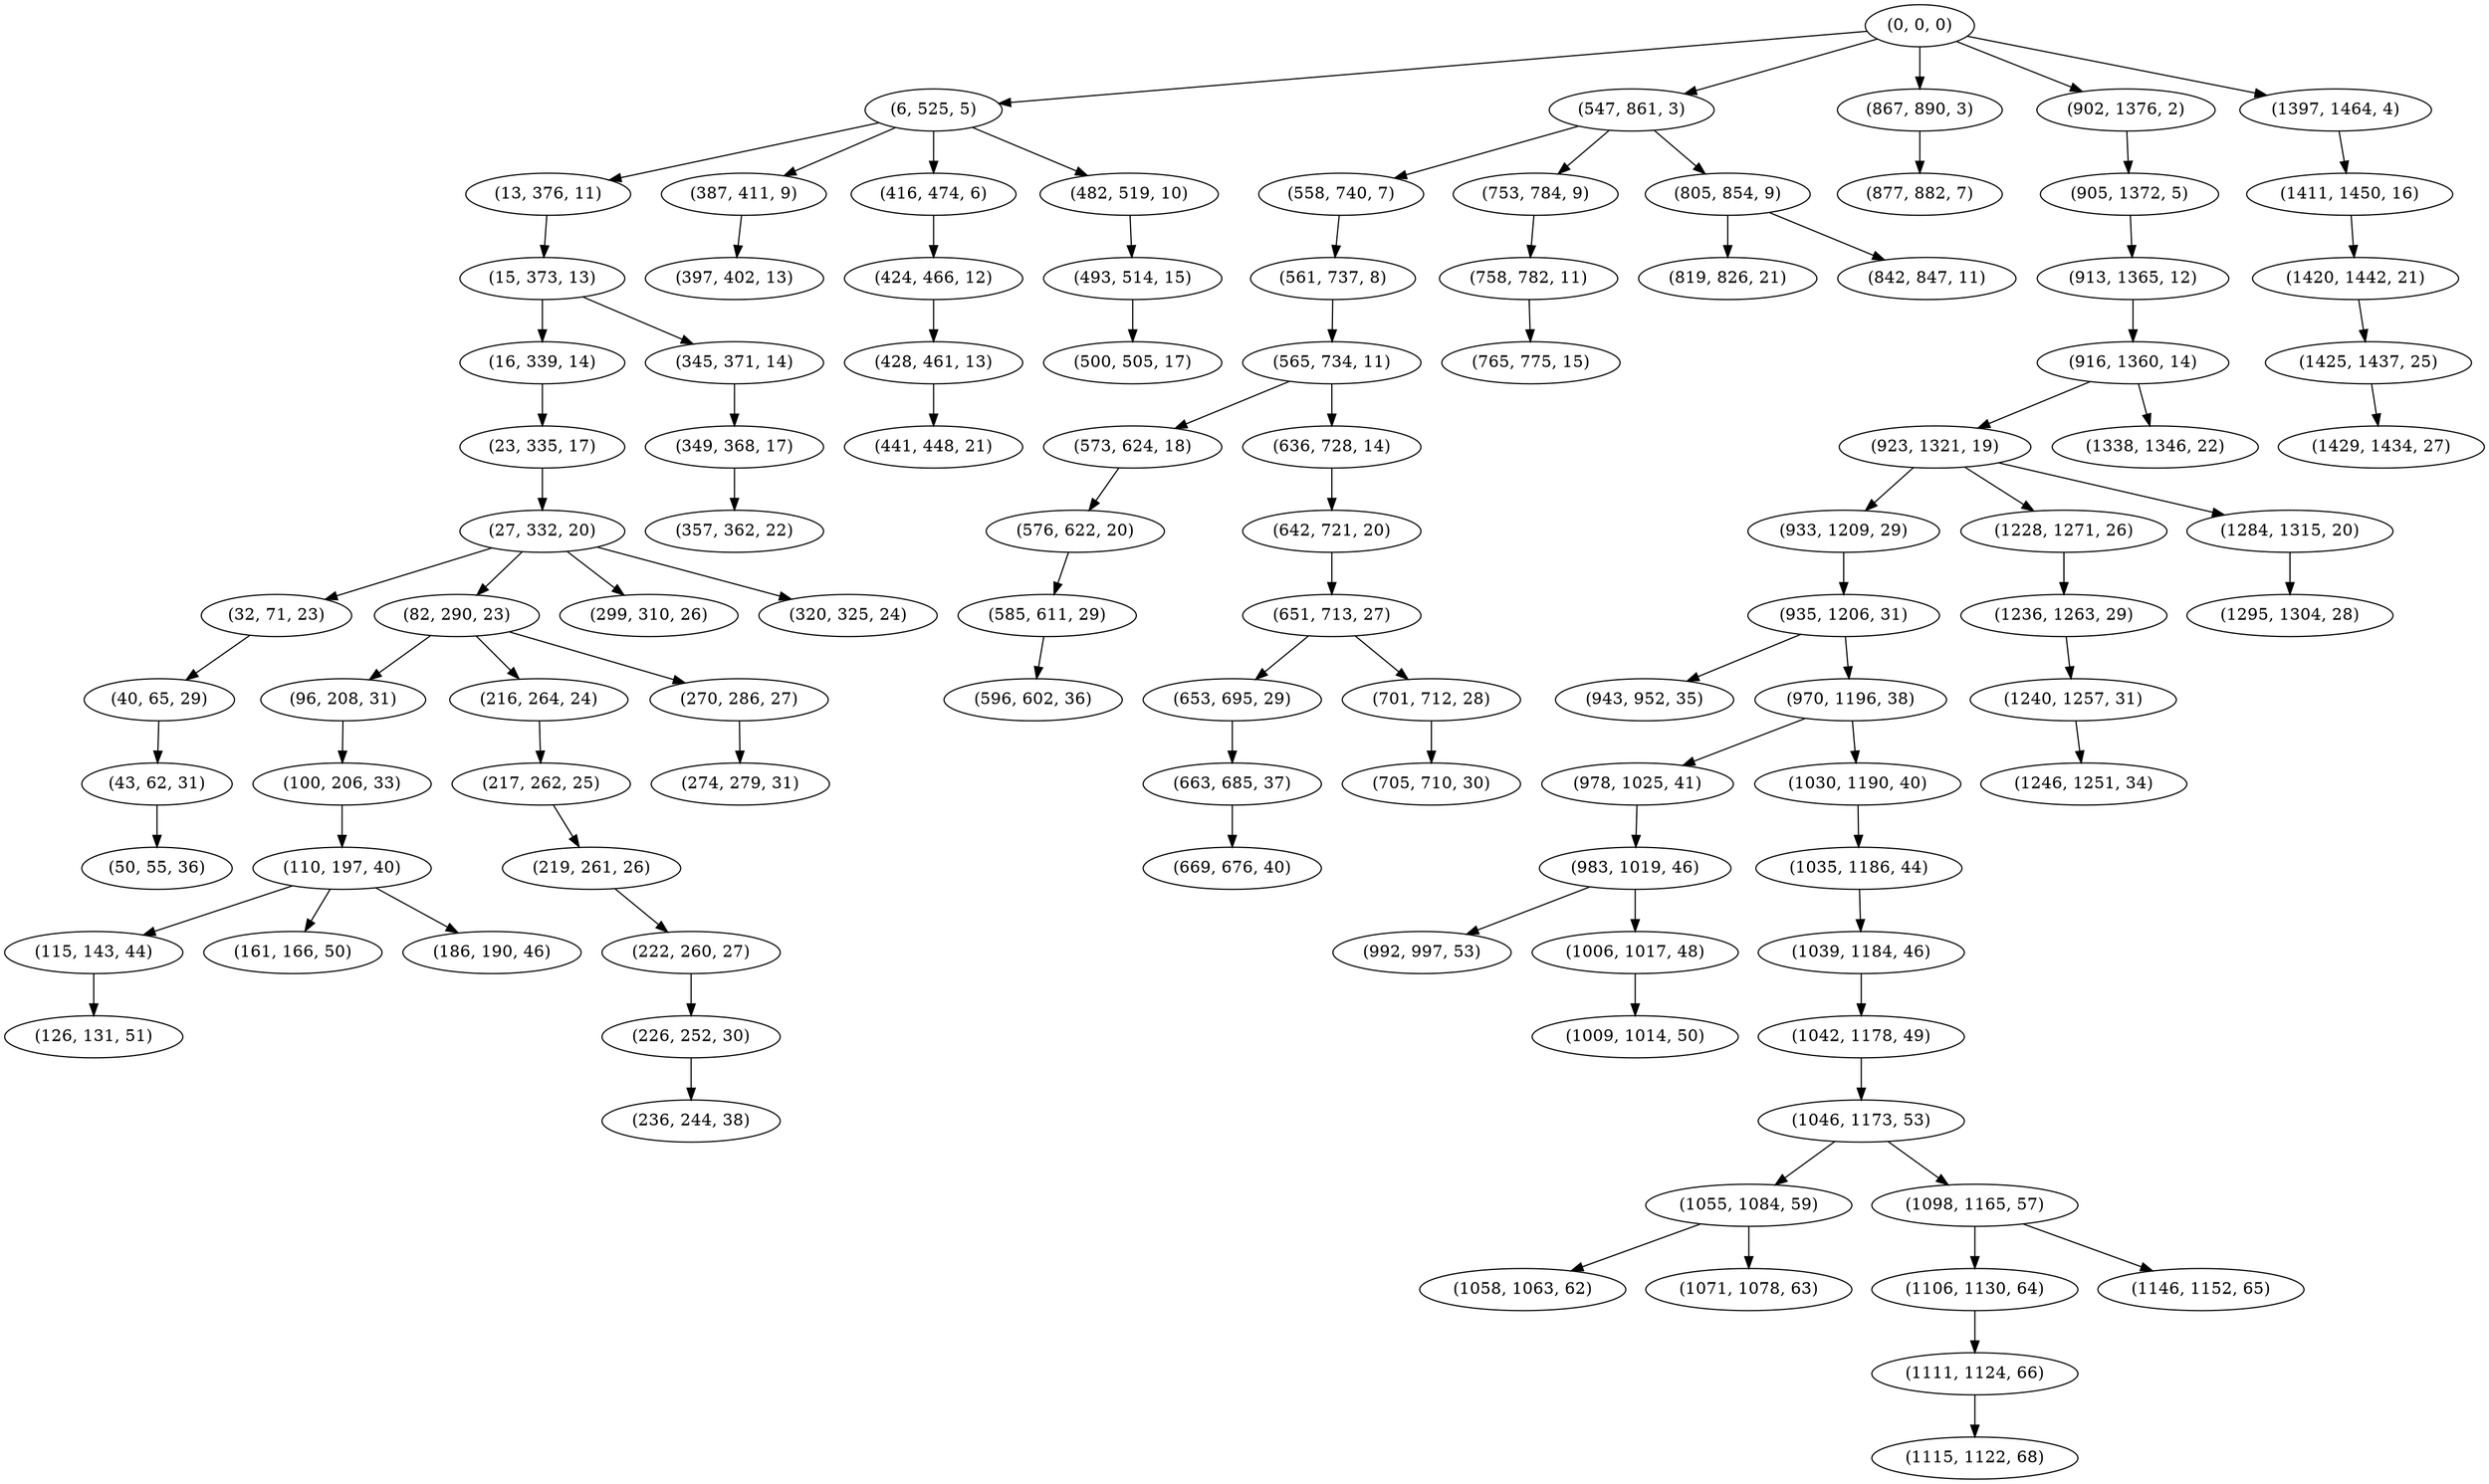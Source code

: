 digraph tree {
    "(0, 0, 0)";
    "(6, 525, 5)";
    "(13, 376, 11)";
    "(15, 373, 13)";
    "(16, 339, 14)";
    "(23, 335, 17)";
    "(27, 332, 20)";
    "(32, 71, 23)";
    "(40, 65, 29)";
    "(43, 62, 31)";
    "(50, 55, 36)";
    "(82, 290, 23)";
    "(96, 208, 31)";
    "(100, 206, 33)";
    "(110, 197, 40)";
    "(115, 143, 44)";
    "(126, 131, 51)";
    "(161, 166, 50)";
    "(186, 190, 46)";
    "(216, 264, 24)";
    "(217, 262, 25)";
    "(219, 261, 26)";
    "(222, 260, 27)";
    "(226, 252, 30)";
    "(236, 244, 38)";
    "(270, 286, 27)";
    "(274, 279, 31)";
    "(299, 310, 26)";
    "(320, 325, 24)";
    "(345, 371, 14)";
    "(349, 368, 17)";
    "(357, 362, 22)";
    "(387, 411, 9)";
    "(397, 402, 13)";
    "(416, 474, 6)";
    "(424, 466, 12)";
    "(428, 461, 13)";
    "(441, 448, 21)";
    "(482, 519, 10)";
    "(493, 514, 15)";
    "(500, 505, 17)";
    "(547, 861, 3)";
    "(558, 740, 7)";
    "(561, 737, 8)";
    "(565, 734, 11)";
    "(573, 624, 18)";
    "(576, 622, 20)";
    "(585, 611, 29)";
    "(596, 602, 36)";
    "(636, 728, 14)";
    "(642, 721, 20)";
    "(651, 713, 27)";
    "(653, 695, 29)";
    "(663, 685, 37)";
    "(669, 676, 40)";
    "(701, 712, 28)";
    "(705, 710, 30)";
    "(753, 784, 9)";
    "(758, 782, 11)";
    "(765, 775, 15)";
    "(805, 854, 9)";
    "(819, 826, 21)";
    "(842, 847, 11)";
    "(867, 890, 3)";
    "(877, 882, 7)";
    "(902, 1376, 2)";
    "(905, 1372, 5)";
    "(913, 1365, 12)";
    "(916, 1360, 14)";
    "(923, 1321, 19)";
    "(933, 1209, 29)";
    "(935, 1206, 31)";
    "(943, 952, 35)";
    "(970, 1196, 38)";
    "(978, 1025, 41)";
    "(983, 1019, 46)";
    "(992, 997, 53)";
    "(1006, 1017, 48)";
    "(1009, 1014, 50)";
    "(1030, 1190, 40)";
    "(1035, 1186, 44)";
    "(1039, 1184, 46)";
    "(1042, 1178, 49)";
    "(1046, 1173, 53)";
    "(1055, 1084, 59)";
    "(1058, 1063, 62)";
    "(1071, 1078, 63)";
    "(1098, 1165, 57)";
    "(1106, 1130, 64)";
    "(1111, 1124, 66)";
    "(1115, 1122, 68)";
    "(1146, 1152, 65)";
    "(1228, 1271, 26)";
    "(1236, 1263, 29)";
    "(1240, 1257, 31)";
    "(1246, 1251, 34)";
    "(1284, 1315, 20)";
    "(1295, 1304, 28)";
    "(1338, 1346, 22)";
    "(1397, 1464, 4)";
    "(1411, 1450, 16)";
    "(1420, 1442, 21)";
    "(1425, 1437, 25)";
    "(1429, 1434, 27)";
    "(0, 0, 0)" -> "(6, 525, 5)";
    "(0, 0, 0)" -> "(547, 861, 3)";
    "(0, 0, 0)" -> "(867, 890, 3)";
    "(0, 0, 0)" -> "(902, 1376, 2)";
    "(0, 0, 0)" -> "(1397, 1464, 4)";
    "(6, 525, 5)" -> "(13, 376, 11)";
    "(6, 525, 5)" -> "(387, 411, 9)";
    "(6, 525, 5)" -> "(416, 474, 6)";
    "(6, 525, 5)" -> "(482, 519, 10)";
    "(13, 376, 11)" -> "(15, 373, 13)";
    "(15, 373, 13)" -> "(16, 339, 14)";
    "(15, 373, 13)" -> "(345, 371, 14)";
    "(16, 339, 14)" -> "(23, 335, 17)";
    "(23, 335, 17)" -> "(27, 332, 20)";
    "(27, 332, 20)" -> "(32, 71, 23)";
    "(27, 332, 20)" -> "(82, 290, 23)";
    "(27, 332, 20)" -> "(299, 310, 26)";
    "(27, 332, 20)" -> "(320, 325, 24)";
    "(32, 71, 23)" -> "(40, 65, 29)";
    "(40, 65, 29)" -> "(43, 62, 31)";
    "(43, 62, 31)" -> "(50, 55, 36)";
    "(82, 290, 23)" -> "(96, 208, 31)";
    "(82, 290, 23)" -> "(216, 264, 24)";
    "(82, 290, 23)" -> "(270, 286, 27)";
    "(96, 208, 31)" -> "(100, 206, 33)";
    "(100, 206, 33)" -> "(110, 197, 40)";
    "(110, 197, 40)" -> "(115, 143, 44)";
    "(110, 197, 40)" -> "(161, 166, 50)";
    "(110, 197, 40)" -> "(186, 190, 46)";
    "(115, 143, 44)" -> "(126, 131, 51)";
    "(216, 264, 24)" -> "(217, 262, 25)";
    "(217, 262, 25)" -> "(219, 261, 26)";
    "(219, 261, 26)" -> "(222, 260, 27)";
    "(222, 260, 27)" -> "(226, 252, 30)";
    "(226, 252, 30)" -> "(236, 244, 38)";
    "(270, 286, 27)" -> "(274, 279, 31)";
    "(345, 371, 14)" -> "(349, 368, 17)";
    "(349, 368, 17)" -> "(357, 362, 22)";
    "(387, 411, 9)" -> "(397, 402, 13)";
    "(416, 474, 6)" -> "(424, 466, 12)";
    "(424, 466, 12)" -> "(428, 461, 13)";
    "(428, 461, 13)" -> "(441, 448, 21)";
    "(482, 519, 10)" -> "(493, 514, 15)";
    "(493, 514, 15)" -> "(500, 505, 17)";
    "(547, 861, 3)" -> "(558, 740, 7)";
    "(547, 861, 3)" -> "(753, 784, 9)";
    "(547, 861, 3)" -> "(805, 854, 9)";
    "(558, 740, 7)" -> "(561, 737, 8)";
    "(561, 737, 8)" -> "(565, 734, 11)";
    "(565, 734, 11)" -> "(573, 624, 18)";
    "(565, 734, 11)" -> "(636, 728, 14)";
    "(573, 624, 18)" -> "(576, 622, 20)";
    "(576, 622, 20)" -> "(585, 611, 29)";
    "(585, 611, 29)" -> "(596, 602, 36)";
    "(636, 728, 14)" -> "(642, 721, 20)";
    "(642, 721, 20)" -> "(651, 713, 27)";
    "(651, 713, 27)" -> "(653, 695, 29)";
    "(651, 713, 27)" -> "(701, 712, 28)";
    "(653, 695, 29)" -> "(663, 685, 37)";
    "(663, 685, 37)" -> "(669, 676, 40)";
    "(701, 712, 28)" -> "(705, 710, 30)";
    "(753, 784, 9)" -> "(758, 782, 11)";
    "(758, 782, 11)" -> "(765, 775, 15)";
    "(805, 854, 9)" -> "(819, 826, 21)";
    "(805, 854, 9)" -> "(842, 847, 11)";
    "(867, 890, 3)" -> "(877, 882, 7)";
    "(902, 1376, 2)" -> "(905, 1372, 5)";
    "(905, 1372, 5)" -> "(913, 1365, 12)";
    "(913, 1365, 12)" -> "(916, 1360, 14)";
    "(916, 1360, 14)" -> "(923, 1321, 19)";
    "(916, 1360, 14)" -> "(1338, 1346, 22)";
    "(923, 1321, 19)" -> "(933, 1209, 29)";
    "(923, 1321, 19)" -> "(1228, 1271, 26)";
    "(923, 1321, 19)" -> "(1284, 1315, 20)";
    "(933, 1209, 29)" -> "(935, 1206, 31)";
    "(935, 1206, 31)" -> "(943, 952, 35)";
    "(935, 1206, 31)" -> "(970, 1196, 38)";
    "(970, 1196, 38)" -> "(978, 1025, 41)";
    "(970, 1196, 38)" -> "(1030, 1190, 40)";
    "(978, 1025, 41)" -> "(983, 1019, 46)";
    "(983, 1019, 46)" -> "(992, 997, 53)";
    "(983, 1019, 46)" -> "(1006, 1017, 48)";
    "(1006, 1017, 48)" -> "(1009, 1014, 50)";
    "(1030, 1190, 40)" -> "(1035, 1186, 44)";
    "(1035, 1186, 44)" -> "(1039, 1184, 46)";
    "(1039, 1184, 46)" -> "(1042, 1178, 49)";
    "(1042, 1178, 49)" -> "(1046, 1173, 53)";
    "(1046, 1173, 53)" -> "(1055, 1084, 59)";
    "(1046, 1173, 53)" -> "(1098, 1165, 57)";
    "(1055, 1084, 59)" -> "(1058, 1063, 62)";
    "(1055, 1084, 59)" -> "(1071, 1078, 63)";
    "(1098, 1165, 57)" -> "(1106, 1130, 64)";
    "(1098, 1165, 57)" -> "(1146, 1152, 65)";
    "(1106, 1130, 64)" -> "(1111, 1124, 66)";
    "(1111, 1124, 66)" -> "(1115, 1122, 68)";
    "(1228, 1271, 26)" -> "(1236, 1263, 29)";
    "(1236, 1263, 29)" -> "(1240, 1257, 31)";
    "(1240, 1257, 31)" -> "(1246, 1251, 34)";
    "(1284, 1315, 20)" -> "(1295, 1304, 28)";
    "(1397, 1464, 4)" -> "(1411, 1450, 16)";
    "(1411, 1450, 16)" -> "(1420, 1442, 21)";
    "(1420, 1442, 21)" -> "(1425, 1437, 25)";
    "(1425, 1437, 25)" -> "(1429, 1434, 27)";
}

